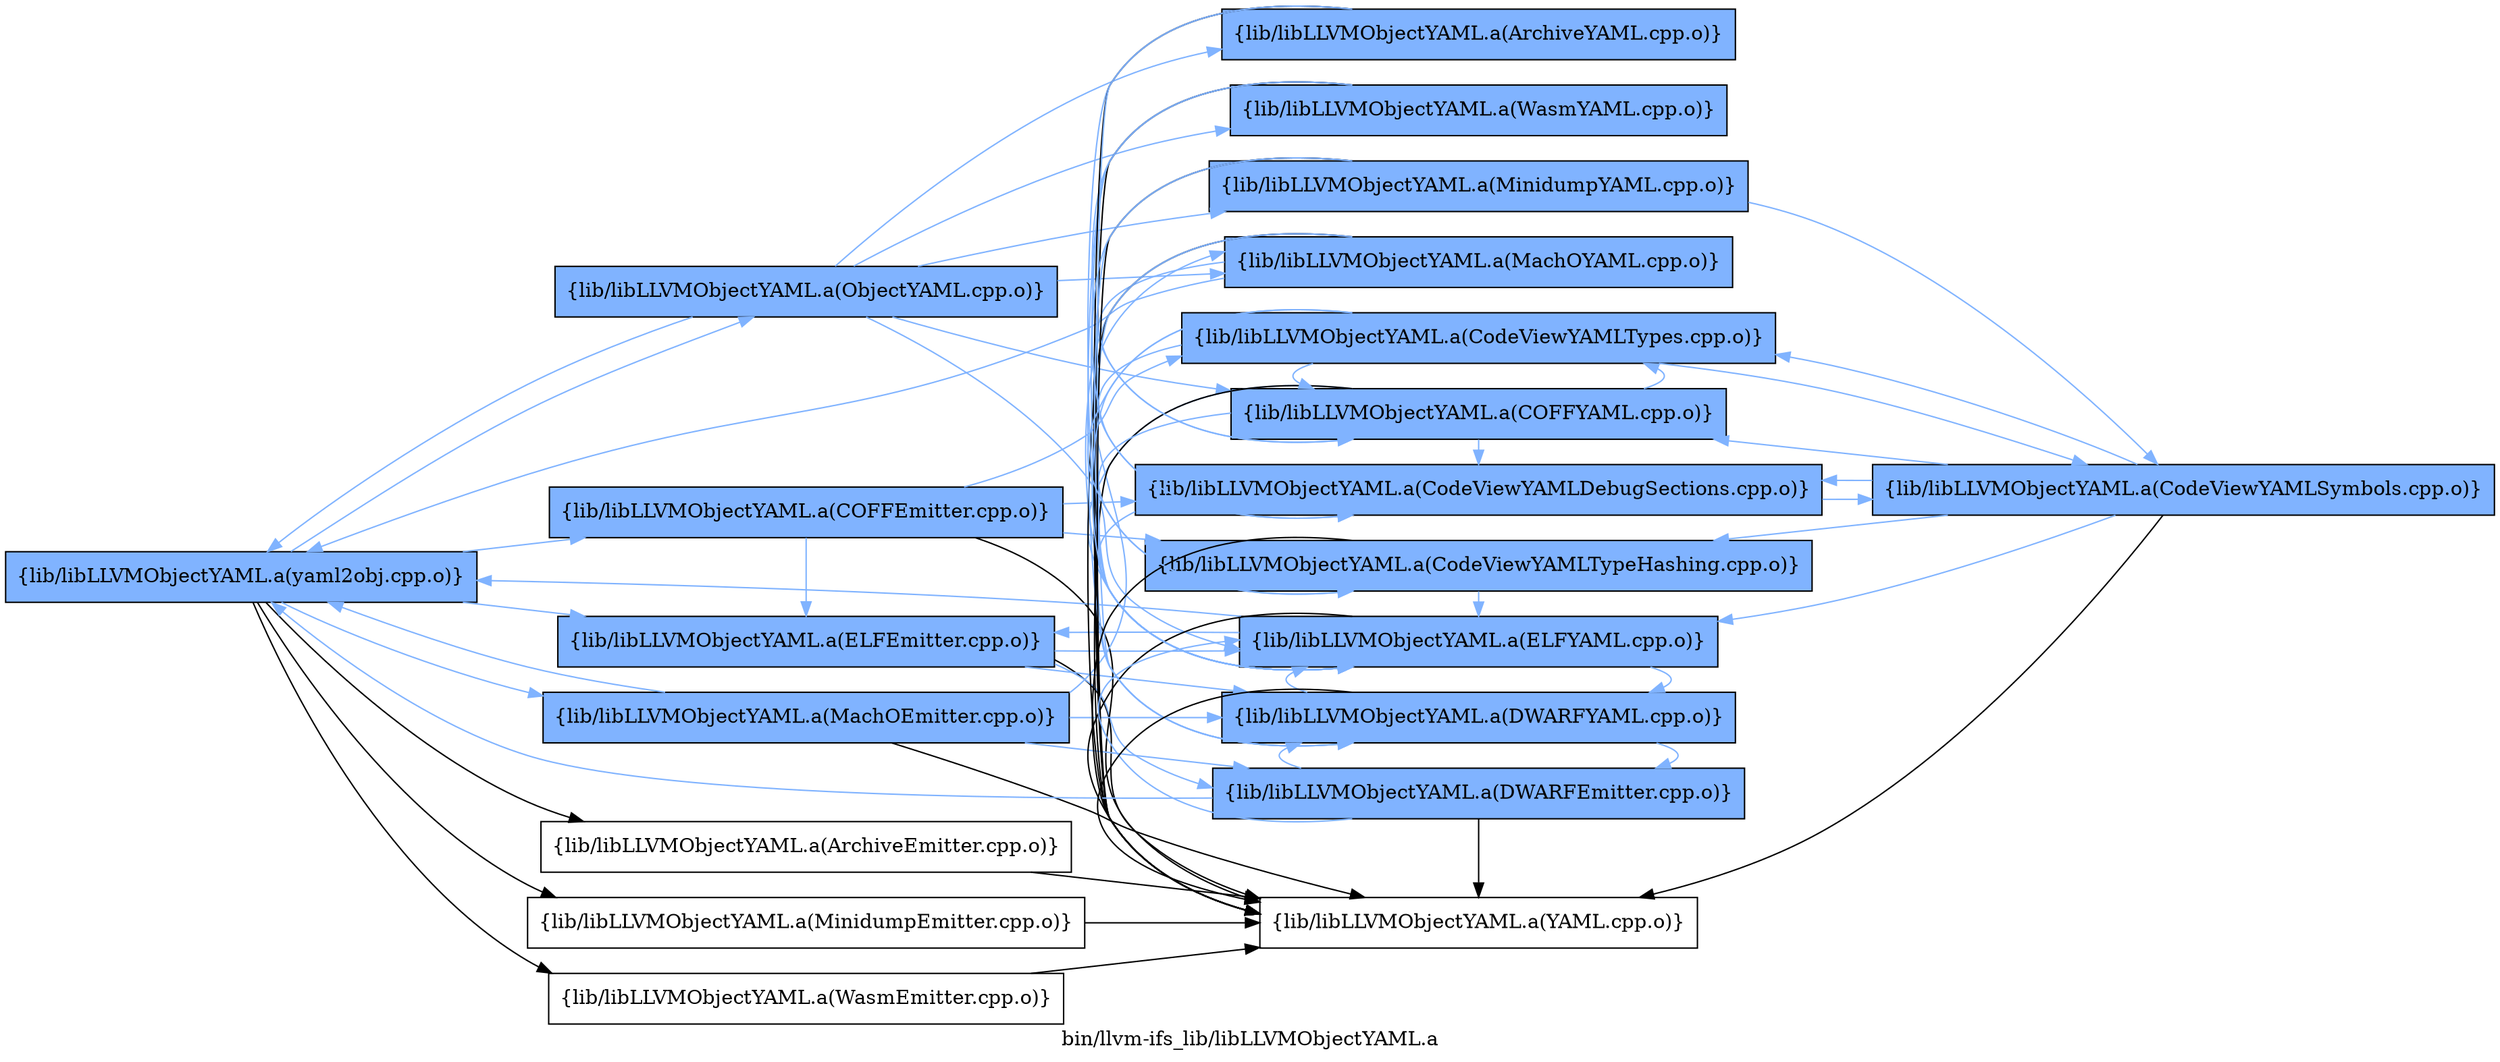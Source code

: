 digraph "bin/llvm-ifs_lib/libLLVMObjectYAML.a" {
	label="bin/llvm-ifs_lib/libLLVMObjectYAML.a";
	rankdir=LR;
	{ rank=same; Node0x55a0f2e45f28;  }
	{ rank=same; Node0x55a0f2e466f8; Node0x55a0f2e44128; Node0x55a0f2e49cb8; Node0x55a0f2e4a8e8; Node0x55a0f2e4b6a8; Node0x55a0f2e4aed8; Node0x55a0f2e4bd38;  }
	{ rank=same; Node0x55a0f2e45898; Node0x55a0f2e4cff8; Node0x55a0f2e47b98; Node0x55a0f2e48c78; Node0x55a0f2e498a8; Node0x55a0f2e49128; Node0x55a0f2e439a8; Node0x55a0f2e448f8; Node0x55a0f2e4c968; Node0x55a0f2e4d2c8; Node0x55a0f2e4b9c8; Node0x55a0f2e4a0c8;  }

	Node0x55a0f2e45f28 [shape=record,shape=box,group=1,style=filled,fillcolor="0.600000 0.5 1",label="{lib/libLLVMObjectYAML.a(yaml2obj.cpp.o)}"];
	Node0x55a0f2e45f28 -> Node0x55a0f2e466f8[color="0.600000 0.5 1"];
	Node0x55a0f2e45f28 -> Node0x55a0f2e44128[color="0.600000 0.5 1"];
	Node0x55a0f2e45f28 -> Node0x55a0f2e49cb8;
	Node0x55a0f2e45f28 -> Node0x55a0f2e4a8e8[color="0.600000 0.5 1"];
	Node0x55a0f2e45f28 -> Node0x55a0f2e4b6a8[color="0.600000 0.5 1"];
	Node0x55a0f2e45f28 -> Node0x55a0f2e4aed8;
	Node0x55a0f2e45f28 -> Node0x55a0f2e4bd38;
	Node0x55a0f2e466f8 [shape=record,shape=box,group=1,style=filled,fillcolor="0.600000 0.5 1",label="{lib/libLLVMObjectYAML.a(ObjectYAML.cpp.o)}"];
	Node0x55a0f2e466f8 -> Node0x55a0f2e45f28[color="0.600000 0.5 1"];
	Node0x55a0f2e466f8 -> Node0x55a0f2e45898[color="0.600000 0.5 1"];
	Node0x55a0f2e466f8 -> Node0x55a0f2e4cff8[color="0.600000 0.5 1"];
	Node0x55a0f2e466f8 -> Node0x55a0f2e47b98[color="0.600000 0.5 1"];
	Node0x55a0f2e466f8 -> Node0x55a0f2e48c78[color="0.600000 0.5 1"];
	Node0x55a0f2e466f8 -> Node0x55a0f2e498a8[color="0.600000 0.5 1"];
	Node0x55a0f2e466f8 -> Node0x55a0f2e49128[color="0.600000 0.5 1"];
	Node0x55a0f2e44128 [shape=record,shape=box,group=1,style=filled,fillcolor="0.600000 0.5 1",label="{lib/libLLVMObjectYAML.a(ELFEmitter.cpp.o)}"];
	Node0x55a0f2e44128 -> Node0x55a0f2e45898[color="0.600000 0.5 1"];
	Node0x55a0f2e44128 -> Node0x55a0f2e439a8;
	Node0x55a0f2e44128 -> Node0x55a0f2e448f8[color="0.600000 0.5 1"];
	Node0x55a0f2e44128 -> Node0x55a0f2e4c968[color="0.600000 0.5 1"];
	Node0x55a0f2e49cb8 [shape=record,shape=box,group=0,label="{lib/libLLVMObjectYAML.a(ArchiveEmitter.cpp.o)}"];
	Node0x55a0f2e49cb8 -> Node0x55a0f2e439a8;
	Node0x55a0f2e4a8e8 [shape=record,shape=box,group=1,style=filled,fillcolor="0.600000 0.5 1",label="{lib/libLLVMObjectYAML.a(COFFEmitter.cpp.o)}"];
	Node0x55a0f2e4a8e8 -> Node0x55a0f2e439a8;
	Node0x55a0f2e4a8e8 -> Node0x55a0f2e44128[color="0.600000 0.5 1"];
	Node0x55a0f2e4a8e8 -> Node0x55a0f2e4d2c8[color="0.600000 0.5 1"];
	Node0x55a0f2e4a8e8 -> Node0x55a0f2e4b9c8[color="0.600000 0.5 1"];
	Node0x55a0f2e4a8e8 -> Node0x55a0f2e4a0c8[color="0.600000 0.5 1"];
	Node0x55a0f2e4b6a8 [shape=record,shape=box,group=1,style=filled,fillcolor="0.600000 0.5 1",label="{lib/libLLVMObjectYAML.a(MachOEmitter.cpp.o)}"];
	Node0x55a0f2e4b6a8 -> Node0x55a0f2e45f28[color="0.600000 0.5 1"];
	Node0x55a0f2e4b6a8 -> Node0x55a0f2e439a8;
	Node0x55a0f2e4b6a8 -> Node0x55a0f2e448f8[color="0.600000 0.5 1"];
	Node0x55a0f2e4b6a8 -> Node0x55a0f2e4c968[color="0.600000 0.5 1"];
	Node0x55a0f2e4b6a8 -> Node0x55a0f2e47b98[color="0.600000 0.5 1"];
	Node0x55a0f2e4aed8 [shape=record,shape=box,group=0,label="{lib/libLLVMObjectYAML.a(MinidumpEmitter.cpp.o)}"];
	Node0x55a0f2e4aed8 -> Node0x55a0f2e439a8;
	Node0x55a0f2e4bd38 [shape=record,shape=box,group=0,label="{lib/libLLVMObjectYAML.a(WasmEmitter.cpp.o)}"];
	Node0x55a0f2e4bd38 -> Node0x55a0f2e439a8;
	Node0x55a0f2e45898 [shape=record,shape=box,group=1,style=filled,fillcolor="0.600000 0.5 1",label="{lib/libLLVMObjectYAML.a(ELFYAML.cpp.o)}"];
	Node0x55a0f2e45898 -> Node0x55a0f2e45f28[color="0.600000 0.5 1"];
	Node0x55a0f2e45898 -> Node0x55a0f2e439a8;
	Node0x55a0f2e45898 -> Node0x55a0f2e44128[color="0.600000 0.5 1"];
	Node0x55a0f2e45898 -> Node0x55a0f2e4c968[color="0.600000 0.5 1"];
	Node0x55a0f2e4cff8 [shape=record,shape=box,group=1,style=filled,fillcolor="0.600000 0.5 1",label="{lib/libLLVMObjectYAML.a(COFFYAML.cpp.o)}"];
	Node0x55a0f2e4cff8 -> Node0x55a0f2e45898[color="0.600000 0.5 1"];
	Node0x55a0f2e4cff8 -> Node0x55a0f2e439a8;
	Node0x55a0f2e4cff8 -> Node0x55a0f2e4d2c8[color="0.600000 0.5 1"];
	Node0x55a0f2e4cff8 -> Node0x55a0f2e4b9c8[color="0.600000 0.5 1"];
	Node0x55a0f2e4cff8 -> Node0x55a0f2e4a0c8[color="0.600000 0.5 1"];
	Node0x55a0f2e47b98 [shape=record,shape=box,group=1,style=filled,fillcolor="0.600000 0.5 1",label="{lib/libLLVMObjectYAML.a(MachOYAML.cpp.o)}"];
	Node0x55a0f2e47b98 -> Node0x55a0f2e45f28[color="0.600000 0.5 1"];
	Node0x55a0f2e47b98 -> Node0x55a0f2e45898[color="0.600000 0.5 1"];
	Node0x55a0f2e47b98 -> Node0x55a0f2e439a8;
	Node0x55a0f2e47b98 -> Node0x55a0f2e4c968[color="0.600000 0.5 1"];
	Node0x55a0f2e47b98 -> Node0x55a0f2e4cff8[color="0.600000 0.5 1"];
	Node0x55a0f2e48c78 [shape=record,shape=box,group=1,style=filled,fillcolor="0.600000 0.5 1",label="{lib/libLLVMObjectYAML.a(WasmYAML.cpp.o)}"];
	Node0x55a0f2e48c78 -> Node0x55a0f2e45898[color="0.600000 0.5 1"];
	Node0x55a0f2e48c78 -> Node0x55a0f2e439a8;
	Node0x55a0f2e48c78 -> Node0x55a0f2e4c968[color="0.600000 0.5 1"];
	Node0x55a0f2e48c78 -> Node0x55a0f2e4cff8[color="0.600000 0.5 1"];
	Node0x55a0f2e498a8 [shape=record,shape=box,group=1,style=filled,fillcolor="0.600000 0.5 1",label="{lib/libLLVMObjectYAML.a(ArchiveYAML.cpp.o)}"];
	Node0x55a0f2e498a8 -> Node0x55a0f2e45898[color="0.600000 0.5 1"];
	Node0x55a0f2e498a8 -> Node0x55a0f2e439a8;
	Node0x55a0f2e498a8 -> Node0x55a0f2e4c968[color="0.600000 0.5 1"];
	Node0x55a0f2e49128 [shape=record,shape=box,group=1,style=filled,fillcolor="0.600000 0.5 1",label="{lib/libLLVMObjectYAML.a(MinidumpYAML.cpp.o)}"];
	Node0x55a0f2e49128 -> Node0x55a0f2e45898[color="0.600000 0.5 1"];
	Node0x55a0f2e49128 -> Node0x55a0f2e439a8;
	Node0x55a0f2e49128 -> Node0x55a0f2e4b9c8[color="0.600000 0.5 1"];
	Node0x55a0f2e49128 -> Node0x55a0f2e49e48[color="0.600000 0.5 1"];
	Node0x55a0f2e439a8 [shape=record,shape=box,group=0,label="{lib/libLLVMObjectYAML.a(YAML.cpp.o)}"];
	Node0x55a0f2e4c968 [shape=record,shape=box,group=1,style=filled,fillcolor="0.600000 0.5 1",label="{lib/libLLVMObjectYAML.a(DWARFYAML.cpp.o)}"];
	Node0x55a0f2e4c968 -> Node0x55a0f2e45898[color="0.600000 0.5 1"];
	Node0x55a0f2e4c968 -> Node0x55a0f2e439a8;
	Node0x55a0f2e4c968 -> Node0x55a0f2e448f8[color="0.600000 0.5 1"];
	Node0x55a0f2e448f8 [shape=record,shape=box,group=1,style=filled,fillcolor="0.600000 0.5 1",label="{lib/libLLVMObjectYAML.a(DWARFEmitter.cpp.o)}"];
	Node0x55a0f2e448f8 -> Node0x55a0f2e45f28[color="0.600000 0.5 1"];
	Node0x55a0f2e448f8 -> Node0x55a0f2e45898[color="0.600000 0.5 1"];
	Node0x55a0f2e448f8 -> Node0x55a0f2e439a8;
	Node0x55a0f2e448f8 -> Node0x55a0f2e4c968[color="0.600000 0.5 1"];
	Node0x55a0f2e4d2c8 [shape=record,shape=box,group=1,style=filled,fillcolor="0.600000 0.5 1",label="{lib/libLLVMObjectYAML.a(CodeViewYAMLTypeHashing.cpp.o)}"];
	Node0x55a0f2e4d2c8 -> Node0x55a0f2e45898[color="0.600000 0.5 1"];
	Node0x55a0f2e4d2c8 -> Node0x55a0f2e439a8;
	Node0x55a0f2e4b9c8 [shape=record,shape=box,group=1,style=filled,fillcolor="0.600000 0.5 1",label="{lib/libLLVMObjectYAML.a(CodeViewYAMLDebugSections.cpp.o)}"];
	Node0x55a0f2e4b9c8 -> Node0x55a0f2e45898[color="0.600000 0.5 1"];
	Node0x55a0f2e4b9c8 -> Node0x55a0f2e49e48[color="0.600000 0.5 1"];
	Node0x55a0f2e4a0c8 [shape=record,shape=box,group=1,style=filled,fillcolor="0.600000 0.5 1",label="{lib/libLLVMObjectYAML.a(CodeViewYAMLTypes.cpp.o)}"];
	Node0x55a0f2e4a0c8 -> Node0x55a0f2e45898[color="0.600000 0.5 1"];
	Node0x55a0f2e4a0c8 -> Node0x55a0f2e4cff8[color="0.600000 0.5 1"];
	Node0x55a0f2e4a0c8 -> Node0x55a0f2e4d2c8[color="0.600000 0.5 1"];
	Node0x55a0f2e4a0c8 -> Node0x55a0f2e4b9c8[color="0.600000 0.5 1"];
	Node0x55a0f2e4a0c8 -> Node0x55a0f2e49e48[color="0.600000 0.5 1"];
	Node0x55a0f2e49e48 [shape=record,shape=box,group=1,style=filled,fillcolor="0.600000 0.5 1",label="{lib/libLLVMObjectYAML.a(CodeViewYAMLSymbols.cpp.o)}"];
	Node0x55a0f2e49e48 -> Node0x55a0f2e45898[color="0.600000 0.5 1"];
	Node0x55a0f2e49e48 -> Node0x55a0f2e439a8;
	Node0x55a0f2e49e48 -> Node0x55a0f2e4cff8[color="0.600000 0.5 1"];
	Node0x55a0f2e49e48 -> Node0x55a0f2e4d2c8[color="0.600000 0.5 1"];
	Node0x55a0f2e49e48 -> Node0x55a0f2e4b9c8[color="0.600000 0.5 1"];
	Node0x55a0f2e49e48 -> Node0x55a0f2e4a0c8[color="0.600000 0.5 1"];
}
